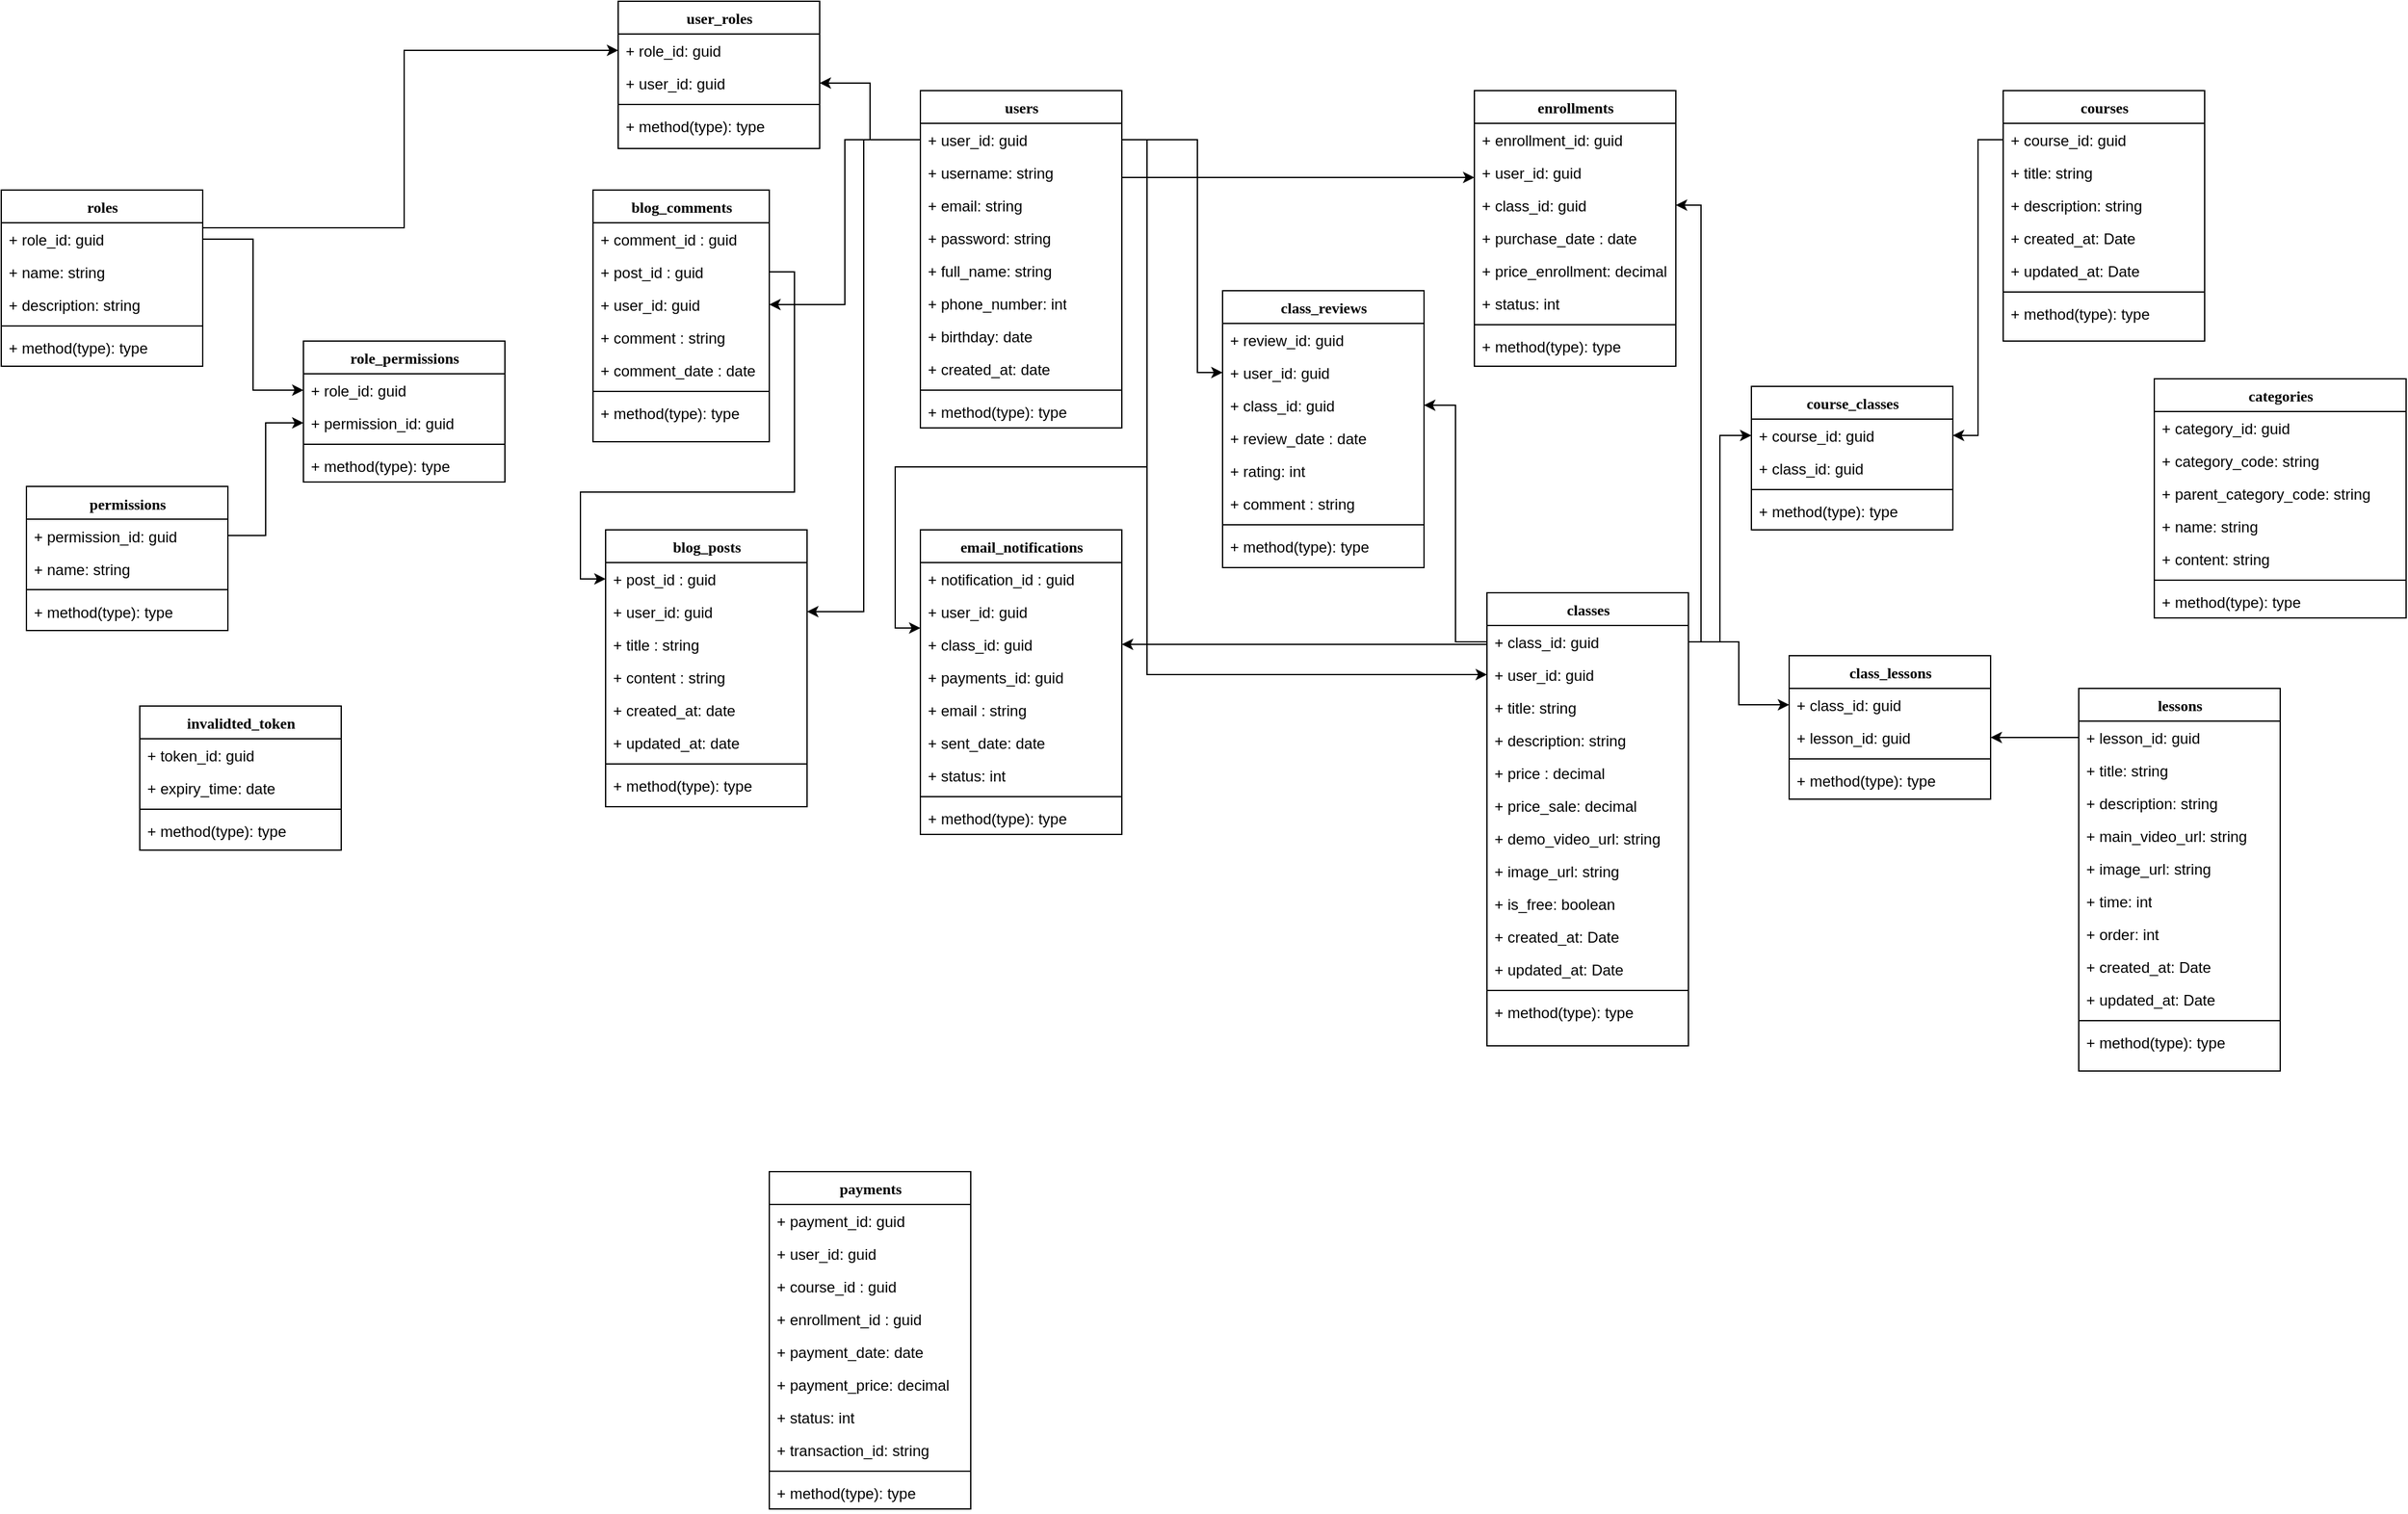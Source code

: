 <mxfile version="20.7.4" type="device"><diagram name="Page-1" id="9f46799a-70d6-7492-0946-bef42562c5a5"><mxGraphModel dx="2518" dy="820" grid="1" gridSize="10" guides="1" tooltips="1" connect="1" arrows="1" fold="1" page="1" pageScale="1" pageWidth="1100" pageHeight="850" background="none" math="0" shadow="0"><root><mxCell id="0"/><mxCell id="1" parent="0"/><mxCell id="78961159f06e98e8-17" value="users" style="swimlane;html=1;fontStyle=1;align=center;verticalAlign=top;childLayout=stackLayout;horizontal=1;startSize=26;horizontalStack=0;resizeParent=1;resizeLast=0;collapsible=1;marginBottom=0;swimlaneFillColor=#ffffff;rounded=0;shadow=0;comic=0;labelBackgroundColor=none;strokeWidth=1;fillColor=none;fontFamily=Verdana;fontSize=12" parent="1" vertex="1"><mxGeometry x="-100" y="91" width="160" height="268" as="geometry"/></mxCell><mxCell id="78961159f06e98e8-26" value="+ user_id: guid" style="text;html=1;strokeColor=none;fillColor=none;align=left;verticalAlign=top;spacingLeft=4;spacingRight=4;whiteSpace=wrap;overflow=hidden;rotatable=0;points=[[0,0.5],[1,0.5]];portConstraint=eastwest;" parent="78961159f06e98e8-17" vertex="1"><mxGeometry y="26" width="160" height="26" as="geometry"/></mxCell><mxCell id="GCt2HhYl4Q7BSLWJv3xK-5" value="+ username: string" style="text;html=1;strokeColor=none;fillColor=none;align=left;verticalAlign=top;spacingLeft=4;spacingRight=4;whiteSpace=wrap;overflow=hidden;rotatable=0;points=[[0,0.5],[1,0.5]];portConstraint=eastwest;" parent="78961159f06e98e8-17" vertex="1"><mxGeometry y="52" width="160" height="26" as="geometry"/></mxCell><mxCell id="GCt2HhYl4Q7BSLWJv3xK-6" value="+ email: string" style="text;html=1;strokeColor=none;fillColor=none;align=left;verticalAlign=top;spacingLeft=4;spacingRight=4;whiteSpace=wrap;overflow=hidden;rotatable=0;points=[[0,0.5],[1,0.5]];portConstraint=eastwest;" parent="78961159f06e98e8-17" vertex="1"><mxGeometry y="78" width="160" height="26" as="geometry"/></mxCell><mxCell id="GCt2HhYl4Q7BSLWJv3xK-7" value="+ password: string" style="text;html=1;strokeColor=none;fillColor=none;align=left;verticalAlign=top;spacingLeft=4;spacingRight=4;whiteSpace=wrap;overflow=hidden;rotatable=0;points=[[0,0.5],[1,0.5]];portConstraint=eastwest;" parent="78961159f06e98e8-17" vertex="1"><mxGeometry y="104" width="160" height="26" as="geometry"/></mxCell><mxCell id="GCt2HhYl4Q7BSLWJv3xK-10" value="+ full_name: string" style="text;html=1;strokeColor=none;fillColor=none;align=left;verticalAlign=top;spacingLeft=4;spacingRight=4;whiteSpace=wrap;overflow=hidden;rotatable=0;points=[[0,0.5],[1,0.5]];portConstraint=eastwest;" parent="78961159f06e98e8-17" vertex="1"><mxGeometry y="130" width="160" height="26" as="geometry"/></mxCell><mxCell id="IlHSSsOUZFfORsbz1F1s-43" value="+ phone_number: int" style="text;html=1;strokeColor=none;fillColor=none;align=left;verticalAlign=top;spacingLeft=4;spacingRight=4;whiteSpace=wrap;overflow=hidden;rotatable=0;points=[[0,0.5],[1,0.5]];portConstraint=eastwest;" parent="78961159f06e98e8-17" vertex="1"><mxGeometry y="156" width="160" height="26" as="geometry"/></mxCell><mxCell id="t-Jho8YFLgZ6Ll2z-DFr-1" value="+ birthday: date" style="text;html=1;strokeColor=none;fillColor=none;align=left;verticalAlign=top;spacingLeft=4;spacingRight=4;whiteSpace=wrap;overflow=hidden;rotatable=0;points=[[0,0.5],[1,0.5]];portConstraint=eastwest;" parent="78961159f06e98e8-17" vertex="1"><mxGeometry y="182" width="160" height="26" as="geometry"/></mxCell><mxCell id="GCt2HhYl4Q7BSLWJv3xK-9" value="+ created_at: date" style="text;html=1;strokeColor=none;fillColor=none;align=left;verticalAlign=top;spacingLeft=4;spacingRight=4;whiteSpace=wrap;overflow=hidden;rotatable=0;points=[[0,0.5],[1,0.5]];portConstraint=eastwest;" parent="78961159f06e98e8-17" vertex="1"><mxGeometry y="208" width="160" height="26" as="geometry"/></mxCell><mxCell id="78961159f06e98e8-19" value="" style="line;html=1;strokeWidth=1;fillColor=none;align=left;verticalAlign=middle;spacingTop=-1;spacingLeft=3;spacingRight=3;rotatable=0;labelPosition=right;points=[];portConstraint=eastwest;" parent="78961159f06e98e8-17" vertex="1"><mxGeometry y="234" width="160" height="8" as="geometry"/></mxCell><mxCell id="78961159f06e98e8-20" value="+ method(type): type" style="text;html=1;strokeColor=none;fillColor=none;align=left;verticalAlign=top;spacingLeft=4;spacingRight=4;whiteSpace=wrap;overflow=hidden;rotatable=0;points=[[0,0.5],[1,0.5]];portConstraint=eastwest;" parent="78961159f06e98e8-17" vertex="1"><mxGeometry y="242" width="160" height="26" as="geometry"/></mxCell><mxCell id="78961159f06e98e8-30" value="courses " style="swimlane;html=1;fontStyle=1;align=center;verticalAlign=top;childLayout=stackLayout;horizontal=1;startSize=26;horizontalStack=0;resizeParent=1;resizeLast=0;collapsible=1;marginBottom=0;swimlaneFillColor=#ffffff;rounded=0;shadow=0;comic=0;labelBackgroundColor=none;strokeWidth=1;fillColor=none;fontFamily=Verdana;fontSize=12" parent="1" vertex="1"><mxGeometry x="760" y="91" width="160" height="199" as="geometry"/></mxCell><mxCell id="GCt2HhYl4Q7BSLWJv3xK-11" value="+ course_id: guid" style="text;html=1;strokeColor=none;fillColor=none;align=left;verticalAlign=top;spacingLeft=4;spacingRight=4;whiteSpace=wrap;overflow=hidden;rotatable=0;points=[[0,0.5],[1,0.5]];portConstraint=eastwest;" parent="78961159f06e98e8-30" vertex="1"><mxGeometry y="26" width="160" height="26" as="geometry"/></mxCell><mxCell id="78961159f06e98e8-31" value="+ title: string" style="text;html=1;strokeColor=none;fillColor=none;align=left;verticalAlign=top;spacingLeft=4;spacingRight=4;whiteSpace=wrap;overflow=hidden;rotatable=0;points=[[0,0.5],[1,0.5]];portConstraint=eastwest;" parent="78961159f06e98e8-30" vertex="1"><mxGeometry y="52" width="160" height="26" as="geometry"/></mxCell><mxCell id="78961159f06e98e8-32" value="+ description: string" style="text;html=1;strokeColor=none;fillColor=none;align=left;verticalAlign=top;spacingLeft=4;spacingRight=4;whiteSpace=wrap;overflow=hidden;rotatable=0;points=[[0,0.5],[1,0.5]];portConstraint=eastwest;" parent="78961159f06e98e8-30" vertex="1"><mxGeometry y="78" width="160" height="26" as="geometry"/></mxCell><mxCell id="GCt2HhYl4Q7BSLWJv3xK-17" value="+ created_at: Date" style="text;html=1;strokeColor=none;fillColor=none;align=left;verticalAlign=top;spacingLeft=4;spacingRight=4;whiteSpace=wrap;overflow=hidden;rotatable=0;points=[[0,0.5],[1,0.5]];portConstraint=eastwest;" parent="78961159f06e98e8-30" vertex="1"><mxGeometry y="104" width="160" height="26" as="geometry"/></mxCell><mxCell id="GCt2HhYl4Q7BSLWJv3xK-18" value="+ updated_at: Date" style="text;html=1;strokeColor=none;fillColor=none;align=left;verticalAlign=top;spacingLeft=4;spacingRight=4;whiteSpace=wrap;overflow=hidden;rotatable=0;points=[[0,0.5],[1,0.5]];portConstraint=eastwest;" parent="78961159f06e98e8-30" vertex="1"><mxGeometry y="130" width="160" height="26" as="geometry"/></mxCell><mxCell id="78961159f06e98e8-38" value="" style="line;html=1;strokeWidth=1;fillColor=none;align=left;verticalAlign=middle;spacingTop=-1;spacingLeft=3;spacingRight=3;rotatable=0;labelPosition=right;points=[];portConstraint=eastwest;" parent="78961159f06e98e8-30" vertex="1"><mxGeometry y="156" width="160" height="8" as="geometry"/></mxCell><mxCell id="78961159f06e98e8-39" value="+ method(type): type" style="text;html=1;strokeColor=none;fillColor=none;align=left;verticalAlign=top;spacingLeft=4;spacingRight=4;whiteSpace=wrap;overflow=hidden;rotatable=0;points=[[0,0.5],[1,0.5]];portConstraint=eastwest;" parent="78961159f06e98e8-30" vertex="1"><mxGeometry y="164" width="160" height="26" as="geometry"/></mxCell><mxCell id="78961159f06e98e8-43" value="enrollments " style="swimlane;html=1;fontStyle=1;align=center;verticalAlign=top;childLayout=stackLayout;horizontal=1;startSize=26;horizontalStack=0;resizeParent=1;resizeLast=0;collapsible=1;marginBottom=0;swimlaneFillColor=#ffffff;rounded=0;shadow=0;comic=0;labelBackgroundColor=none;strokeWidth=1;fillColor=none;fontFamily=Verdana;fontSize=12" parent="1" vertex="1"><mxGeometry x="340" y="91" width="160" height="219" as="geometry"/></mxCell><mxCell id="78961159f06e98e8-44" value="+ enrollment_id: guid" style="text;html=1;strokeColor=none;fillColor=none;align=left;verticalAlign=top;spacingLeft=4;spacingRight=4;whiteSpace=wrap;overflow=hidden;rotatable=0;points=[[0,0.5],[1,0.5]];portConstraint=eastwest;" parent="78961159f06e98e8-43" vertex="1"><mxGeometry y="26" width="160" height="26" as="geometry"/></mxCell><mxCell id="78961159f06e98e8-45" value="+ user_id: guid" style="text;html=1;strokeColor=none;fillColor=none;align=left;verticalAlign=top;spacingLeft=4;spacingRight=4;whiteSpace=wrap;overflow=hidden;rotatable=0;points=[[0,0.5],[1,0.5]];portConstraint=eastwest;" parent="78961159f06e98e8-43" vertex="1"><mxGeometry y="52" width="160" height="26" as="geometry"/></mxCell><mxCell id="GCt2HhYl4Q7BSLWJv3xK-13" value="+ class_id: guid" style="text;html=1;strokeColor=none;fillColor=none;align=left;verticalAlign=top;spacingLeft=4;spacingRight=4;whiteSpace=wrap;overflow=hidden;rotatable=0;points=[[0,0.5],[1,0.5]];portConstraint=eastwest;" parent="78961159f06e98e8-43" vertex="1"><mxGeometry y="78" width="160" height="26" as="geometry"/></mxCell><mxCell id="78961159f06e98e8-49" value="+ purchase_date : date" style="text;html=1;strokeColor=none;fillColor=none;align=left;verticalAlign=top;spacingLeft=4;spacingRight=4;whiteSpace=wrap;overflow=hidden;rotatable=0;points=[[0,0.5],[1,0.5]];portConstraint=eastwest;" parent="78961159f06e98e8-43" vertex="1"><mxGeometry y="104" width="160" height="26" as="geometry"/></mxCell><mxCell id="78961159f06e98e8-50" value="+ price_enrollment: decimal" style="text;html=1;strokeColor=none;fillColor=none;align=left;verticalAlign=top;spacingLeft=4;spacingRight=4;whiteSpace=wrap;overflow=hidden;rotatable=0;points=[[0,0.5],[1,0.5]];portConstraint=eastwest;" parent="78961159f06e98e8-43" vertex="1"><mxGeometry y="130" width="160" height="26" as="geometry"/></mxCell><mxCell id="GCt2HhYl4Q7BSLWJv3xK-43" value="+ status: int" style="text;html=1;strokeColor=none;fillColor=none;align=left;verticalAlign=top;spacingLeft=4;spacingRight=4;whiteSpace=wrap;overflow=hidden;rotatable=0;points=[[0,0.5],[1,0.5]];portConstraint=eastwest;" parent="78961159f06e98e8-43" vertex="1"><mxGeometry y="156" width="160" height="26" as="geometry"/></mxCell><mxCell id="78961159f06e98e8-51" value="" style="line;html=1;strokeWidth=1;fillColor=none;align=left;verticalAlign=middle;spacingTop=-1;spacingLeft=3;spacingRight=3;rotatable=0;labelPosition=right;points=[];portConstraint=eastwest;" parent="78961159f06e98e8-43" vertex="1"><mxGeometry y="182" width="160" height="8" as="geometry"/></mxCell><mxCell id="78961159f06e98e8-52" value="+ method(type): type" style="text;html=1;strokeColor=none;fillColor=none;align=left;verticalAlign=top;spacingLeft=4;spacingRight=4;whiteSpace=wrap;overflow=hidden;rotatable=0;points=[[0,0.5],[1,0.5]];portConstraint=eastwest;" parent="78961159f06e98e8-43" vertex="1"><mxGeometry y="190" width="160" height="26" as="geometry"/></mxCell><mxCell id="78961159f06e98e8-56" value="roles" style="swimlane;html=1;fontStyle=1;align=center;verticalAlign=top;childLayout=stackLayout;horizontal=1;startSize=26;horizontalStack=0;resizeParent=1;resizeLast=0;collapsible=1;marginBottom=0;swimlaneFillColor=#ffffff;rounded=0;shadow=0;comic=0;labelBackgroundColor=none;strokeWidth=1;fillColor=none;fontFamily=Verdana;fontSize=12" parent="1" vertex="1"><mxGeometry x="-830" y="170" width="160" height="140" as="geometry"/></mxCell><mxCell id="78961159f06e98e8-57" value="+ role_id: guid" style="text;html=1;strokeColor=none;fillColor=none;align=left;verticalAlign=top;spacingLeft=4;spacingRight=4;whiteSpace=wrap;overflow=hidden;rotatable=0;points=[[0,0.5],[1,0.5]];portConstraint=eastwest;" parent="78961159f06e98e8-56" vertex="1"><mxGeometry y="26" width="160" height="26" as="geometry"/></mxCell><mxCell id="78961159f06e98e8-58" value="+ name: string" style="text;html=1;strokeColor=none;fillColor=none;align=left;verticalAlign=top;spacingLeft=4;spacingRight=4;whiteSpace=wrap;overflow=hidden;rotatable=0;points=[[0,0.5],[1,0.5]];portConstraint=eastwest;" parent="78961159f06e98e8-56" vertex="1"><mxGeometry y="52" width="160" height="26" as="geometry"/></mxCell><mxCell id="78961159f06e98e8-59" value="+ description: string" style="text;html=1;strokeColor=none;fillColor=none;align=left;verticalAlign=top;spacingLeft=4;spacingRight=4;whiteSpace=wrap;overflow=hidden;rotatable=0;points=[[0,0.5],[1,0.5]];portConstraint=eastwest;" parent="78961159f06e98e8-56" vertex="1"><mxGeometry y="78" width="160" height="26" as="geometry"/></mxCell><mxCell id="78961159f06e98e8-64" value="" style="line;html=1;strokeWidth=1;fillColor=none;align=left;verticalAlign=middle;spacingTop=-1;spacingLeft=3;spacingRight=3;rotatable=0;labelPosition=right;points=[];portConstraint=eastwest;" parent="78961159f06e98e8-56" vertex="1"><mxGeometry y="104" width="160" height="8" as="geometry"/></mxCell><mxCell id="78961159f06e98e8-27" value="+ method(type): type" style="text;html=1;strokeColor=none;fillColor=none;align=left;verticalAlign=top;spacingLeft=4;spacingRight=4;whiteSpace=wrap;overflow=hidden;rotatable=0;points=[[0,0.5],[1,0.5]];portConstraint=eastwest;" parent="78961159f06e98e8-56" vertex="1"><mxGeometry y="112" width="160" height="26" as="geometry"/></mxCell><mxCell id="78961159f06e98e8-69" value="categories" style="swimlane;html=1;fontStyle=1;align=center;verticalAlign=top;childLayout=stackLayout;horizontal=1;startSize=26;horizontalStack=0;resizeParent=1;resizeLast=0;collapsible=1;marginBottom=0;swimlaneFillColor=#ffffff;rounded=0;shadow=0;comic=0;labelBackgroundColor=none;strokeWidth=1;fillColor=none;fontFamily=Verdana;fontSize=12" parent="1" vertex="1"><mxGeometry x="880" y="320" width="200" height="190" as="geometry"/></mxCell><mxCell id="78961159f06e98e8-70" value="+ category_id: guid" style="text;html=1;strokeColor=none;fillColor=none;align=left;verticalAlign=top;spacingLeft=4;spacingRight=4;whiteSpace=wrap;overflow=hidden;rotatable=0;points=[[0,0.5],[1,0.5]];portConstraint=eastwest;" parent="78961159f06e98e8-69" vertex="1"><mxGeometry y="26" width="200" height="26" as="geometry"/></mxCell><mxCell id="2XqgVcNrc-FfZjcAuwYZ-34" value="+ category_code: string" style="text;html=1;strokeColor=none;fillColor=none;align=left;verticalAlign=top;spacingLeft=4;spacingRight=4;whiteSpace=wrap;overflow=hidden;rotatable=0;points=[[0,0.5],[1,0.5]];portConstraint=eastwest;" parent="78961159f06e98e8-69" vertex="1"><mxGeometry y="52" width="200" height="26" as="geometry"/></mxCell><mxCell id="2XqgVcNrc-FfZjcAuwYZ-35" value="+ parent_category_code: string" style="text;html=1;strokeColor=none;fillColor=none;align=left;verticalAlign=top;spacingLeft=4;spacingRight=4;whiteSpace=wrap;overflow=hidden;rotatable=0;points=[[0,0.5],[1,0.5]];portConstraint=eastwest;" parent="78961159f06e98e8-69" vertex="1"><mxGeometry y="78" width="200" height="26" as="geometry"/></mxCell><mxCell id="GCt2HhYl4Q7BSLWJv3xK-44" value="+ name: string" style="text;html=1;strokeColor=none;fillColor=none;align=left;verticalAlign=top;spacingLeft=4;spacingRight=4;whiteSpace=wrap;overflow=hidden;rotatable=0;points=[[0,0.5],[1,0.5]];portConstraint=eastwest;" parent="78961159f06e98e8-69" vertex="1"><mxGeometry y="104" width="200" height="26" as="geometry"/></mxCell><mxCell id="GCt2HhYl4Q7BSLWJv3xK-46" value="+ content: string" style="text;html=1;strokeColor=none;fillColor=none;align=left;verticalAlign=top;spacingLeft=4;spacingRight=4;whiteSpace=wrap;overflow=hidden;rotatable=0;points=[[0,0.5],[1,0.5]];portConstraint=eastwest;" parent="78961159f06e98e8-69" vertex="1"><mxGeometry y="130" width="200" height="26" as="geometry"/></mxCell><mxCell id="78961159f06e98e8-77" value="" style="line;html=1;strokeWidth=1;fillColor=none;align=left;verticalAlign=middle;spacingTop=-1;spacingLeft=3;spacingRight=3;rotatable=0;labelPosition=right;points=[];portConstraint=eastwest;" parent="78961159f06e98e8-69" vertex="1"><mxGeometry y="156" width="200" height="8" as="geometry"/></mxCell><mxCell id="78961159f06e98e8-81" value="+ method(type): type" style="text;html=1;strokeColor=none;fillColor=none;align=left;verticalAlign=top;spacingLeft=4;spacingRight=4;whiteSpace=wrap;overflow=hidden;rotatable=0;points=[[0,0.5],[1,0.5]];portConstraint=eastwest;" parent="78961159f06e98e8-69" vertex="1"><mxGeometry y="164" width="200" height="26" as="geometry"/></mxCell><mxCell id="78961159f06e98e8-82" value="course_classes" style="swimlane;html=1;fontStyle=1;align=center;verticalAlign=top;childLayout=stackLayout;horizontal=1;startSize=26;horizontalStack=0;resizeParent=1;resizeLast=0;collapsible=1;marginBottom=0;swimlaneFillColor=#ffffff;rounded=0;shadow=0;comic=0;labelBackgroundColor=none;strokeWidth=1;fillColor=none;fontFamily=Verdana;fontSize=12" parent="1" vertex="1"><mxGeometry x="560" y="326" width="160" height="114" as="geometry"/></mxCell><mxCell id="GCt2HhYl4Q7BSLWJv3xK-51" value="+ course_id: guid" style="text;html=1;strokeColor=none;fillColor=none;align=left;verticalAlign=top;spacingLeft=4;spacingRight=4;whiteSpace=wrap;overflow=hidden;rotatable=0;points=[[0,0.5],[1,0.5]];portConstraint=eastwest;" parent="78961159f06e98e8-82" vertex="1"><mxGeometry y="26" width="160" height="26" as="geometry"/></mxCell><mxCell id="GCt2HhYl4Q7BSLWJv3xK-52" value="+ class_id: guid" style="text;html=1;strokeColor=none;fillColor=none;align=left;verticalAlign=top;spacingLeft=4;spacingRight=4;whiteSpace=wrap;overflow=hidden;rotatable=0;points=[[0,0.5],[1,0.5]];portConstraint=eastwest;" parent="78961159f06e98e8-82" vertex="1"><mxGeometry y="52" width="160" height="26" as="geometry"/></mxCell><mxCell id="78961159f06e98e8-90" value="" style="line;html=1;strokeWidth=1;fillColor=none;align=left;verticalAlign=middle;spacingTop=-1;spacingLeft=3;spacingRight=3;rotatable=0;labelPosition=right;points=[];portConstraint=eastwest;" parent="78961159f06e98e8-82" vertex="1"><mxGeometry y="78" width="160" height="8" as="geometry"/></mxCell><mxCell id="78961159f06e98e8-91" value="+ method(type): type" style="text;html=1;strokeColor=none;fillColor=none;align=left;verticalAlign=top;spacingLeft=4;spacingRight=4;whiteSpace=wrap;overflow=hidden;rotatable=0;points=[[0,0.5],[1,0.5]];portConstraint=eastwest;" parent="78961159f06e98e8-82" vertex="1"><mxGeometry y="86" width="160" height="26" as="geometry"/></mxCell><mxCell id="GCt2HhYl4Q7BSLWJv3xK-19" value="permissions" style="swimlane;html=1;fontStyle=1;align=center;verticalAlign=top;childLayout=stackLayout;horizontal=1;startSize=26;horizontalStack=0;resizeParent=1;resizeLast=0;collapsible=1;marginBottom=0;swimlaneFillColor=#ffffff;rounded=0;shadow=0;comic=0;labelBackgroundColor=none;strokeWidth=1;fillColor=none;fontFamily=Verdana;fontSize=12" parent="1" vertex="1"><mxGeometry x="-810" y="405.5" width="160" height="114.5" as="geometry"/></mxCell><mxCell id="GCt2HhYl4Q7BSLWJv3xK-20" value="+ permission_id: guid" style="text;html=1;strokeColor=none;fillColor=none;align=left;verticalAlign=top;spacingLeft=4;spacingRight=4;whiteSpace=wrap;overflow=hidden;rotatable=0;points=[[0,0.5],[1,0.5]];portConstraint=eastwest;" parent="GCt2HhYl4Q7BSLWJv3xK-19" vertex="1"><mxGeometry y="26" width="160" height="26" as="geometry"/></mxCell><mxCell id="GCt2HhYl4Q7BSLWJv3xK-21" value="+ name: string" style="text;html=1;strokeColor=none;fillColor=none;align=left;verticalAlign=top;spacingLeft=4;spacingRight=4;whiteSpace=wrap;overflow=hidden;rotatable=0;points=[[0,0.5],[1,0.5]];portConstraint=eastwest;" parent="GCt2HhYl4Q7BSLWJv3xK-19" vertex="1"><mxGeometry y="52" width="160" height="26" as="geometry"/></mxCell><mxCell id="GCt2HhYl4Q7BSLWJv3xK-23" value="" style="line;html=1;strokeWidth=1;fillColor=none;align=left;verticalAlign=middle;spacingTop=-1;spacingLeft=3;spacingRight=3;rotatable=0;labelPosition=right;points=[];portConstraint=eastwest;" parent="GCt2HhYl4Q7BSLWJv3xK-19" vertex="1"><mxGeometry y="78" width="160" height="8" as="geometry"/></mxCell><mxCell id="GCt2HhYl4Q7BSLWJv3xK-24" value="+ method(type): type" style="text;html=1;strokeColor=none;fillColor=none;align=left;verticalAlign=top;spacingLeft=4;spacingRight=4;whiteSpace=wrap;overflow=hidden;rotatable=0;points=[[0,0.5],[1,0.5]];portConstraint=eastwest;" parent="GCt2HhYl4Q7BSLWJv3xK-19" vertex="1"><mxGeometry y="86" width="160" height="26" as="geometry"/></mxCell><mxCell id="GCt2HhYl4Q7BSLWJv3xK-25" value="role_permissions" style="swimlane;html=1;fontStyle=1;align=center;verticalAlign=top;childLayout=stackLayout;horizontal=1;startSize=26;horizontalStack=0;resizeParent=1;resizeLast=0;collapsible=1;marginBottom=0;swimlaneFillColor=#ffffff;rounded=0;shadow=0;comic=0;labelBackgroundColor=none;strokeWidth=1;fillColor=none;fontFamily=Verdana;fontSize=12" parent="1" vertex="1"><mxGeometry x="-590" y="290" width="160" height="112" as="geometry"/></mxCell><mxCell id="GCt2HhYl4Q7BSLWJv3xK-30" value="+ role_id: guid" style="text;html=1;strokeColor=none;fillColor=none;align=left;verticalAlign=top;spacingLeft=4;spacingRight=4;whiteSpace=wrap;overflow=hidden;rotatable=0;points=[[0,0.5],[1,0.5]];portConstraint=eastwest;" parent="GCt2HhYl4Q7BSLWJv3xK-25" vertex="1"><mxGeometry y="26" width="160" height="26" as="geometry"/></mxCell><mxCell id="GCt2HhYl4Q7BSLWJv3xK-26" value="+ permission_id: guid" style="text;html=1;strokeColor=none;fillColor=none;align=left;verticalAlign=top;spacingLeft=4;spacingRight=4;whiteSpace=wrap;overflow=hidden;rotatable=0;points=[[0,0.5],[1,0.5]];portConstraint=eastwest;" parent="GCt2HhYl4Q7BSLWJv3xK-25" vertex="1"><mxGeometry y="52" width="160" height="26" as="geometry"/></mxCell><mxCell id="GCt2HhYl4Q7BSLWJv3xK-28" value="" style="line;html=1;strokeWidth=1;fillColor=none;align=left;verticalAlign=middle;spacingTop=-1;spacingLeft=3;spacingRight=3;rotatable=0;labelPosition=right;points=[];portConstraint=eastwest;" parent="GCt2HhYl4Q7BSLWJv3xK-25" vertex="1"><mxGeometry y="78" width="160" height="8" as="geometry"/></mxCell><mxCell id="GCt2HhYl4Q7BSLWJv3xK-29" value="+ method(type): type" style="text;html=1;strokeColor=none;fillColor=none;align=left;verticalAlign=top;spacingLeft=4;spacingRight=4;whiteSpace=wrap;overflow=hidden;rotatable=0;points=[[0,0.5],[1,0.5]];portConstraint=eastwest;" parent="GCt2HhYl4Q7BSLWJv3xK-25" vertex="1"><mxGeometry y="86" width="160" height="26" as="geometry"/></mxCell><mxCell id="GCt2HhYl4Q7BSLWJv3xK-31" value="user_roles" style="swimlane;html=1;fontStyle=1;align=center;verticalAlign=top;childLayout=stackLayout;horizontal=1;startSize=26;horizontalStack=0;resizeParent=1;resizeLast=0;collapsible=1;marginBottom=0;swimlaneFillColor=#ffffff;rounded=0;shadow=0;comic=0;labelBackgroundColor=none;strokeWidth=1;fillColor=none;fontFamily=Verdana;fontSize=12" parent="1" vertex="1"><mxGeometry x="-340" y="20" width="160" height="117" as="geometry"/></mxCell><mxCell id="GCt2HhYl4Q7BSLWJv3xK-32" value="+ role_id: guid" style="text;html=1;strokeColor=none;fillColor=none;align=left;verticalAlign=top;spacingLeft=4;spacingRight=4;whiteSpace=wrap;overflow=hidden;rotatable=0;points=[[0,0.5],[1,0.5]];portConstraint=eastwest;" parent="GCt2HhYl4Q7BSLWJv3xK-31" vertex="1"><mxGeometry y="26" width="160" height="26" as="geometry"/></mxCell><mxCell id="GCt2HhYl4Q7BSLWJv3xK-33" value="+ user_id: guid" style="text;html=1;strokeColor=none;fillColor=none;align=left;verticalAlign=top;spacingLeft=4;spacingRight=4;whiteSpace=wrap;overflow=hidden;rotatable=0;points=[[0,0.5],[1,0.5]];portConstraint=eastwest;" parent="GCt2HhYl4Q7BSLWJv3xK-31" vertex="1"><mxGeometry y="52" width="160" height="26" as="geometry"/></mxCell><mxCell id="GCt2HhYl4Q7BSLWJv3xK-34" value="" style="line;html=1;strokeWidth=1;fillColor=none;align=left;verticalAlign=middle;spacingTop=-1;spacingLeft=3;spacingRight=3;rotatable=0;labelPosition=right;points=[];portConstraint=eastwest;" parent="GCt2HhYl4Q7BSLWJv3xK-31" vertex="1"><mxGeometry y="78" width="160" height="8" as="geometry"/></mxCell><mxCell id="GCt2HhYl4Q7BSLWJv3xK-35" value="+ method(type): type" style="text;html=1;strokeColor=none;fillColor=none;align=left;verticalAlign=top;spacingLeft=4;spacingRight=4;whiteSpace=wrap;overflow=hidden;rotatable=0;points=[[0,0.5],[1,0.5]];portConstraint=eastwest;" parent="GCt2HhYl4Q7BSLWJv3xK-31" vertex="1"><mxGeometry y="86" width="160" height="26" as="geometry"/></mxCell><mxCell id="GCt2HhYl4Q7BSLWJv3xK-37" style="edgeStyle=orthogonalEdgeStyle;rounded=0;orthogonalLoop=1;jettySize=auto;html=1;" parent="1" source="GCt2HhYl4Q7BSLWJv3xK-5" target="78961159f06e98e8-45" edge="1"><mxGeometry relative="1" as="geometry"><Array as="points"><mxPoint x="310" y="160"/><mxPoint x="310" y="160"/></Array></mxGeometry></mxCell><mxCell id="GCt2HhYl4Q7BSLWJv3xK-55" style="edgeStyle=orthogonalEdgeStyle;rounded=0;orthogonalLoop=1;jettySize=auto;html=1;" parent="1" source="GCt2HhYl4Q7BSLWJv3xK-20" target="GCt2HhYl4Q7BSLWJv3xK-26" edge="1"><mxGeometry relative="1" as="geometry"/></mxCell><mxCell id="GCt2HhYl4Q7BSLWJv3xK-56" style="edgeStyle=orthogonalEdgeStyle;rounded=0;orthogonalLoop=1;jettySize=auto;html=1;" parent="1" source="78961159f06e98e8-57" target="GCt2HhYl4Q7BSLWJv3xK-30" edge="1"><mxGeometry relative="1" as="geometry"/></mxCell><mxCell id="GCt2HhYl4Q7BSLWJv3xK-57" style="edgeStyle=orthogonalEdgeStyle;rounded=0;orthogonalLoop=1;jettySize=auto;html=1;" parent="1" source="78961159f06e98e8-57" target="GCt2HhYl4Q7BSLWJv3xK-32" edge="1"><mxGeometry relative="1" as="geometry"><mxPoint x="-290" y="80" as="targetPoint"/><Array as="points"><mxPoint x="-510" y="200"/><mxPoint x="-510" y="59"/></Array></mxGeometry></mxCell><mxCell id="GCt2HhYl4Q7BSLWJv3xK-58" style="edgeStyle=orthogonalEdgeStyle;rounded=0;orthogonalLoop=1;jettySize=auto;html=1;" parent="1" source="78961159f06e98e8-26" target="GCt2HhYl4Q7BSLWJv3xK-33" edge="1"><mxGeometry relative="1" as="geometry"/></mxCell><mxCell id="GCt2HhYl4Q7BSLWJv3xK-61" value="payments  " style="swimlane;html=1;fontStyle=1;align=center;verticalAlign=top;childLayout=stackLayout;horizontal=1;startSize=26;horizontalStack=0;resizeParent=1;resizeLast=0;collapsible=1;marginBottom=0;swimlaneFillColor=#ffffff;rounded=0;shadow=0;comic=0;labelBackgroundColor=none;strokeWidth=1;fillColor=none;fontFamily=Verdana;fontSize=12" parent="1" vertex="1"><mxGeometry x="-220" y="950" width="160" height="268" as="geometry"/></mxCell><mxCell id="GCt2HhYl4Q7BSLWJv3xK-62" value="+ payment_id: guid" style="text;html=1;strokeColor=none;fillColor=none;align=left;verticalAlign=top;spacingLeft=4;spacingRight=4;whiteSpace=wrap;overflow=hidden;rotatable=0;points=[[0,0.5],[1,0.5]];portConstraint=eastwest;" parent="GCt2HhYl4Q7BSLWJv3xK-61" vertex="1"><mxGeometry y="26" width="160" height="26" as="geometry"/></mxCell><mxCell id="GCt2HhYl4Q7BSLWJv3xK-63" value="+ user_id: guid" style="text;html=1;strokeColor=none;fillColor=none;align=left;verticalAlign=top;spacingLeft=4;spacingRight=4;whiteSpace=wrap;overflow=hidden;rotatable=0;points=[[0,0.5],[1,0.5]];portConstraint=eastwest;" parent="GCt2HhYl4Q7BSLWJv3xK-61" vertex="1"><mxGeometry y="52" width="160" height="26" as="geometry"/></mxCell><mxCell id="GCt2HhYl4Q7BSLWJv3xK-64" value="+ course_id : guid" style="text;html=1;strokeColor=none;fillColor=none;align=left;verticalAlign=top;spacingLeft=4;spacingRight=4;whiteSpace=wrap;overflow=hidden;rotatable=0;points=[[0,0.5],[1,0.5]];portConstraint=eastwest;" parent="GCt2HhYl4Q7BSLWJv3xK-61" vertex="1"><mxGeometry y="78" width="160" height="26" as="geometry"/></mxCell><mxCell id="t-Jho8YFLgZ6Ll2z-DFr-8" value="+ enrollment_id&amp;nbsp;: guid" style="text;html=1;strokeColor=none;fillColor=none;align=left;verticalAlign=top;spacingLeft=4;spacingRight=4;whiteSpace=wrap;overflow=hidden;rotatable=0;points=[[0,0.5],[1,0.5]];portConstraint=eastwest;" parent="GCt2HhYl4Q7BSLWJv3xK-61" vertex="1"><mxGeometry y="104" width="160" height="26" as="geometry"/></mxCell><mxCell id="GCt2HhYl4Q7BSLWJv3xK-65" value="+ payment_date: date" style="text;html=1;strokeColor=none;fillColor=none;align=left;verticalAlign=top;spacingLeft=4;spacingRight=4;whiteSpace=wrap;overflow=hidden;rotatable=0;points=[[0,0.5],[1,0.5]];portConstraint=eastwest;" parent="GCt2HhYl4Q7BSLWJv3xK-61" vertex="1"><mxGeometry y="130" width="160" height="26" as="geometry"/></mxCell><mxCell id="GCt2HhYl4Q7BSLWJv3xK-66" value="+ payment_price: decimal" style="text;html=1;strokeColor=none;fillColor=none;align=left;verticalAlign=top;spacingLeft=4;spacingRight=4;whiteSpace=wrap;overflow=hidden;rotatable=0;points=[[0,0.5],[1,0.5]];portConstraint=eastwest;" parent="GCt2HhYl4Q7BSLWJv3xK-61" vertex="1"><mxGeometry y="156" width="160" height="26" as="geometry"/></mxCell><mxCell id="GCt2HhYl4Q7BSLWJv3xK-67" value="+ status: int" style="text;html=1;strokeColor=none;fillColor=none;align=left;verticalAlign=top;spacingLeft=4;spacingRight=4;whiteSpace=wrap;overflow=hidden;rotatable=0;points=[[0,0.5],[1,0.5]];portConstraint=eastwest;" parent="GCt2HhYl4Q7BSLWJv3xK-61" vertex="1"><mxGeometry y="182" width="160" height="26" as="geometry"/></mxCell><mxCell id="GCt2HhYl4Q7BSLWJv3xK-71" value="+ transaction_id: string" style="text;html=1;strokeColor=none;fillColor=none;align=left;verticalAlign=top;spacingLeft=4;spacingRight=4;whiteSpace=wrap;overflow=hidden;rotatable=0;points=[[0,0.5],[1,0.5]];portConstraint=eastwest;" parent="GCt2HhYl4Q7BSLWJv3xK-61" vertex="1"><mxGeometry y="208" width="160" height="26" as="geometry"/></mxCell><mxCell id="GCt2HhYl4Q7BSLWJv3xK-68" value="" style="line;html=1;strokeWidth=1;fillColor=none;align=left;verticalAlign=middle;spacingTop=-1;spacingLeft=3;spacingRight=3;rotatable=0;labelPosition=right;points=[];portConstraint=eastwest;" parent="GCt2HhYl4Q7BSLWJv3xK-61" vertex="1"><mxGeometry y="234" width="160" height="8" as="geometry"/></mxCell><mxCell id="GCt2HhYl4Q7BSLWJv3xK-69" value="+ method(type): type" style="text;html=1;strokeColor=none;fillColor=none;align=left;verticalAlign=top;spacingLeft=4;spacingRight=4;whiteSpace=wrap;overflow=hidden;rotatable=0;points=[[0,0.5],[1,0.5]];portConstraint=eastwest;" parent="GCt2HhYl4Q7BSLWJv3xK-61" vertex="1"><mxGeometry y="242" width="160" height="26" as="geometry"/></mxCell><mxCell id="GCt2HhYl4Q7BSLWJv3xK-74" value="class_reviews  " style="swimlane;html=1;fontStyle=1;align=center;verticalAlign=top;childLayout=stackLayout;horizontal=1;startSize=26;horizontalStack=0;resizeParent=1;resizeLast=0;collapsible=1;marginBottom=0;swimlaneFillColor=#ffffff;rounded=0;shadow=0;comic=0;labelBackgroundColor=none;strokeWidth=1;fillColor=none;fontFamily=Verdana;fontSize=12" parent="1" vertex="1"><mxGeometry x="140" y="250" width="160" height="220" as="geometry"/></mxCell><mxCell id="GCt2HhYl4Q7BSLWJv3xK-75" value="+ review_id: guid" style="text;html=1;strokeColor=none;fillColor=none;align=left;verticalAlign=top;spacingLeft=4;spacingRight=4;whiteSpace=wrap;overflow=hidden;rotatable=0;points=[[0,0.5],[1,0.5]];portConstraint=eastwest;" parent="GCt2HhYl4Q7BSLWJv3xK-74" vertex="1"><mxGeometry y="26" width="160" height="26" as="geometry"/></mxCell><mxCell id="GCt2HhYl4Q7BSLWJv3xK-76" value="+ user_id: guid" style="text;html=1;strokeColor=none;fillColor=none;align=left;verticalAlign=top;spacingLeft=4;spacingRight=4;whiteSpace=wrap;overflow=hidden;rotatable=0;points=[[0,0.5],[1,0.5]];portConstraint=eastwest;" parent="GCt2HhYl4Q7BSLWJv3xK-74" vertex="1"><mxGeometry y="52" width="160" height="26" as="geometry"/></mxCell><mxCell id="GCt2HhYl4Q7BSLWJv3xK-77" value="+ class_id: guid" style="text;html=1;strokeColor=none;fillColor=none;align=left;verticalAlign=top;spacingLeft=4;spacingRight=4;whiteSpace=wrap;overflow=hidden;rotatable=0;points=[[0,0.5],[1,0.5]];portConstraint=eastwest;" parent="GCt2HhYl4Q7BSLWJv3xK-74" vertex="1"><mxGeometry y="78" width="160" height="26" as="geometry"/></mxCell><mxCell id="GCt2HhYl4Q7BSLWJv3xK-78" value="+ review_date : date" style="text;html=1;strokeColor=none;fillColor=none;align=left;verticalAlign=top;spacingLeft=4;spacingRight=4;whiteSpace=wrap;overflow=hidden;rotatable=0;points=[[0,0.5],[1,0.5]];portConstraint=eastwest;" parent="GCt2HhYl4Q7BSLWJv3xK-74" vertex="1"><mxGeometry y="104" width="160" height="26" as="geometry"/></mxCell><mxCell id="GCt2HhYl4Q7BSLWJv3xK-79" value="+ rating: int" style="text;html=1;strokeColor=none;fillColor=none;align=left;verticalAlign=top;spacingLeft=4;spacingRight=4;whiteSpace=wrap;overflow=hidden;rotatable=0;points=[[0,0.5],[1,0.5]];portConstraint=eastwest;" parent="GCt2HhYl4Q7BSLWJv3xK-74" vertex="1"><mxGeometry y="130" width="160" height="26" as="geometry"/></mxCell><mxCell id="GCt2HhYl4Q7BSLWJv3xK-81" value="+ comment : string" style="text;html=1;strokeColor=none;fillColor=none;align=left;verticalAlign=top;spacingLeft=4;spacingRight=4;whiteSpace=wrap;overflow=hidden;rotatable=0;points=[[0,0.5],[1,0.5]];portConstraint=eastwest;" parent="GCt2HhYl4Q7BSLWJv3xK-74" vertex="1"><mxGeometry y="156" width="160" height="26" as="geometry"/></mxCell><mxCell id="GCt2HhYl4Q7BSLWJv3xK-82" value="" style="line;html=1;strokeWidth=1;fillColor=none;align=left;verticalAlign=middle;spacingTop=-1;spacingLeft=3;spacingRight=3;rotatable=0;labelPosition=right;points=[];portConstraint=eastwest;" parent="GCt2HhYl4Q7BSLWJv3xK-74" vertex="1"><mxGeometry y="182" width="160" height="8" as="geometry"/></mxCell><mxCell id="GCt2HhYl4Q7BSLWJv3xK-83" value="+ method(type): type" style="text;html=1;strokeColor=none;fillColor=none;align=left;verticalAlign=top;spacingLeft=4;spacingRight=4;whiteSpace=wrap;overflow=hidden;rotatable=0;points=[[0,0.5],[1,0.5]];portConstraint=eastwest;" parent="GCt2HhYl4Q7BSLWJv3xK-74" vertex="1"><mxGeometry y="190" width="160" height="26" as="geometry"/></mxCell><mxCell id="GCt2HhYl4Q7BSLWJv3xK-84" style="edgeStyle=orthogonalEdgeStyle;rounded=0;orthogonalLoop=1;jettySize=auto;html=1;" parent="1" source="78961159f06e98e8-26" target="GCt2HhYl4Q7BSLWJv3xK-76" edge="1"><mxGeometry relative="1" as="geometry"><mxPoint x="250" y="149" as="sourcePoint"/><mxPoint x="400" y="-105" as="targetPoint"/><Array as="points"><mxPoint x="120" y="130"/><mxPoint x="120" y="315"/></Array></mxGeometry></mxCell><mxCell id="GCt2HhYl4Q7BSLWJv3xK-86" value="blog_posts" style="swimlane;html=1;fontStyle=1;align=center;verticalAlign=top;childLayout=stackLayout;horizontal=1;startSize=26;horizontalStack=0;resizeParent=1;resizeLast=0;collapsible=1;marginBottom=0;swimlaneFillColor=#ffffff;rounded=0;shadow=0;comic=0;labelBackgroundColor=none;strokeWidth=1;fillColor=none;fontFamily=Verdana;fontSize=12" parent="1" vertex="1"><mxGeometry x="-350" y="440" width="160" height="220" as="geometry"/></mxCell><mxCell id="GCt2HhYl4Q7BSLWJv3xK-87" value="+ post_id : guid" style="text;html=1;strokeColor=none;fillColor=none;align=left;verticalAlign=top;spacingLeft=4;spacingRight=4;whiteSpace=wrap;overflow=hidden;rotatable=0;points=[[0,0.5],[1,0.5]];portConstraint=eastwest;" parent="GCt2HhYl4Q7BSLWJv3xK-86" vertex="1"><mxGeometry y="26" width="160" height="26" as="geometry"/></mxCell><mxCell id="GCt2HhYl4Q7BSLWJv3xK-88" value="+ user_id: guid" style="text;html=1;strokeColor=none;fillColor=none;align=left;verticalAlign=top;spacingLeft=4;spacingRight=4;whiteSpace=wrap;overflow=hidden;rotatable=0;points=[[0,0.5],[1,0.5]];portConstraint=eastwest;" parent="GCt2HhYl4Q7BSLWJv3xK-86" vertex="1"><mxGeometry y="52" width="160" height="26" as="geometry"/></mxCell><mxCell id="GCt2HhYl4Q7BSLWJv3xK-89" value="+ title : string" style="text;html=1;strokeColor=none;fillColor=none;align=left;verticalAlign=top;spacingLeft=4;spacingRight=4;whiteSpace=wrap;overflow=hidden;rotatable=0;points=[[0,0.5],[1,0.5]];portConstraint=eastwest;" parent="GCt2HhYl4Q7BSLWJv3xK-86" vertex="1"><mxGeometry y="78" width="160" height="26" as="geometry"/></mxCell><mxCell id="GCt2HhYl4Q7BSLWJv3xK-90" value="+ content : string" style="text;html=1;strokeColor=none;fillColor=none;align=left;verticalAlign=top;spacingLeft=4;spacingRight=4;whiteSpace=wrap;overflow=hidden;rotatable=0;points=[[0,0.5],[1,0.5]];portConstraint=eastwest;" parent="GCt2HhYl4Q7BSLWJv3xK-86" vertex="1"><mxGeometry y="104" width="160" height="26" as="geometry"/></mxCell><mxCell id="GCt2HhYl4Q7BSLWJv3xK-95" value="+ created_at: date" style="text;html=1;strokeColor=none;fillColor=none;align=left;verticalAlign=top;spacingLeft=4;spacingRight=4;whiteSpace=wrap;overflow=hidden;rotatable=0;points=[[0,0.5],[1,0.5]];portConstraint=eastwest;" parent="GCt2HhYl4Q7BSLWJv3xK-86" vertex="1"><mxGeometry y="130" width="160" height="26" as="geometry"/></mxCell><mxCell id="GCt2HhYl4Q7BSLWJv3xK-92" value="+ updated_at: date" style="text;html=1;strokeColor=none;fillColor=none;align=left;verticalAlign=top;spacingLeft=4;spacingRight=4;whiteSpace=wrap;overflow=hidden;rotatable=0;points=[[0,0.5],[1,0.5]];portConstraint=eastwest;" parent="GCt2HhYl4Q7BSLWJv3xK-86" vertex="1"><mxGeometry y="156" width="160" height="26" as="geometry"/></mxCell><mxCell id="GCt2HhYl4Q7BSLWJv3xK-93" value="" style="line;html=1;strokeWidth=1;fillColor=none;align=left;verticalAlign=middle;spacingTop=-1;spacingLeft=3;spacingRight=3;rotatable=0;labelPosition=right;points=[];portConstraint=eastwest;" parent="GCt2HhYl4Q7BSLWJv3xK-86" vertex="1"><mxGeometry y="182" width="160" height="8" as="geometry"/></mxCell><mxCell id="GCt2HhYl4Q7BSLWJv3xK-94" value="+ method(type): type" style="text;html=1;strokeColor=none;fillColor=none;align=left;verticalAlign=top;spacingLeft=4;spacingRight=4;whiteSpace=wrap;overflow=hidden;rotatable=0;points=[[0,0.5],[1,0.5]];portConstraint=eastwest;" parent="GCt2HhYl4Q7BSLWJv3xK-86" vertex="1"><mxGeometry y="190" width="160" height="26" as="geometry"/></mxCell><mxCell id="GCt2HhYl4Q7BSLWJv3xK-96" value="blog_comments " style="swimlane;html=1;fontStyle=1;align=center;verticalAlign=top;childLayout=stackLayout;horizontal=1;startSize=26;horizontalStack=0;resizeParent=1;resizeLast=0;collapsible=1;marginBottom=0;swimlaneFillColor=#ffffff;rounded=0;shadow=0;comic=0;labelBackgroundColor=none;strokeWidth=1;fillColor=none;fontFamily=Verdana;fontSize=12" parent="1" vertex="1"><mxGeometry x="-360" y="170" width="140" height="200" as="geometry"/></mxCell><mxCell id="GCt2HhYl4Q7BSLWJv3xK-97" value="+ comment_id : guid" style="text;html=1;strokeColor=none;fillColor=none;align=left;verticalAlign=top;spacingLeft=4;spacingRight=4;whiteSpace=wrap;overflow=hidden;rotatable=0;points=[[0,0.5],[1,0.5]];portConstraint=eastwest;" parent="GCt2HhYl4Q7BSLWJv3xK-96" vertex="1"><mxGeometry y="26" width="140" height="26" as="geometry"/></mxCell><mxCell id="GCt2HhYl4Q7BSLWJv3xK-105" value="+ post_id : guid" style="text;html=1;strokeColor=none;fillColor=none;align=left;verticalAlign=top;spacingLeft=4;spacingRight=4;whiteSpace=wrap;overflow=hidden;rotatable=0;points=[[0,0.5],[1,0.5]];portConstraint=eastwest;" parent="GCt2HhYl4Q7BSLWJv3xK-96" vertex="1"><mxGeometry y="52" width="140" height="26" as="geometry"/></mxCell><mxCell id="GCt2HhYl4Q7BSLWJv3xK-98" value="+ user_id: guid" style="text;html=1;strokeColor=none;fillColor=none;align=left;verticalAlign=top;spacingLeft=4;spacingRight=4;whiteSpace=wrap;overflow=hidden;rotatable=0;points=[[0,0.5],[1,0.5]];portConstraint=eastwest;" parent="GCt2HhYl4Q7BSLWJv3xK-96" vertex="1"><mxGeometry y="78" width="140" height="26" as="geometry"/></mxCell><mxCell id="GCt2HhYl4Q7BSLWJv3xK-99" value="+ comment : string" style="text;html=1;strokeColor=none;fillColor=none;align=left;verticalAlign=top;spacingLeft=4;spacingRight=4;whiteSpace=wrap;overflow=hidden;rotatable=0;points=[[0,0.5],[1,0.5]];portConstraint=eastwest;" parent="GCt2HhYl4Q7BSLWJv3xK-96" vertex="1"><mxGeometry y="104" width="140" height="26" as="geometry"/></mxCell><mxCell id="GCt2HhYl4Q7BSLWJv3xK-101" value="+ comment_date : date" style="text;html=1;strokeColor=none;fillColor=none;align=left;verticalAlign=top;spacingLeft=4;spacingRight=4;whiteSpace=wrap;overflow=hidden;rotatable=0;points=[[0,0.5],[1,0.5]];portConstraint=eastwest;" parent="GCt2HhYl4Q7BSLWJv3xK-96" vertex="1"><mxGeometry y="130" width="140" height="26" as="geometry"/></mxCell><mxCell id="GCt2HhYl4Q7BSLWJv3xK-103" value="" style="line;html=1;strokeWidth=1;fillColor=none;align=left;verticalAlign=middle;spacingTop=-1;spacingLeft=3;spacingRight=3;rotatable=0;labelPosition=right;points=[];portConstraint=eastwest;" parent="GCt2HhYl4Q7BSLWJv3xK-96" vertex="1"><mxGeometry y="156" width="140" height="8" as="geometry"/></mxCell><mxCell id="GCt2HhYl4Q7BSLWJv3xK-104" value="+ method(type): type" style="text;html=1;strokeColor=none;fillColor=none;align=left;verticalAlign=top;spacingLeft=4;spacingRight=4;whiteSpace=wrap;overflow=hidden;rotatable=0;points=[[0,0.5],[1,0.5]];portConstraint=eastwest;" parent="GCt2HhYl4Q7BSLWJv3xK-96" vertex="1"><mxGeometry y="164" width="140" height="26" as="geometry"/></mxCell><mxCell id="GCt2HhYl4Q7BSLWJv3xK-106" style="edgeStyle=orthogonalEdgeStyle;rounded=0;orthogonalLoop=1;jettySize=auto;html=1;" parent="1" source="GCt2HhYl4Q7BSLWJv3xK-105" target="GCt2HhYl4Q7BSLWJv3xK-87" edge="1"><mxGeometry relative="1" as="geometry"><Array as="points"><mxPoint x="-200" y="235"/><mxPoint x="-200" y="410"/><mxPoint x="-370" y="410"/><mxPoint x="-370" y="479"/></Array></mxGeometry></mxCell><mxCell id="GCt2HhYl4Q7BSLWJv3xK-107" style="edgeStyle=orthogonalEdgeStyle;rounded=0;orthogonalLoop=1;jettySize=auto;html=1;" parent="1" source="78961159f06e98e8-26" target="GCt2HhYl4Q7BSLWJv3xK-88" edge="1"><mxGeometry relative="1" as="geometry"/></mxCell><mxCell id="GCt2HhYl4Q7BSLWJv3xK-109" style="edgeStyle=orthogonalEdgeStyle;rounded=0;orthogonalLoop=1;jettySize=auto;html=1;" parent="1" source="78961159f06e98e8-26" target="GCt2HhYl4Q7BSLWJv3xK-98" edge="1"><mxGeometry relative="1" as="geometry"/></mxCell><mxCell id="GCt2HhYl4Q7BSLWJv3xK-110" value="email_notifications  " style="swimlane;html=1;fontStyle=1;align=center;verticalAlign=top;childLayout=stackLayout;horizontal=1;startSize=26;horizontalStack=0;resizeParent=1;resizeLast=0;collapsible=1;marginBottom=0;swimlaneFillColor=#ffffff;rounded=0;shadow=0;comic=0;labelBackgroundColor=none;strokeWidth=1;fillColor=none;fontFamily=Verdana;fontSize=12" parent="1" vertex="1"><mxGeometry x="-100" y="440" width="160" height="242" as="geometry"/></mxCell><mxCell id="GCt2HhYl4Q7BSLWJv3xK-111" value="+ notification_id : guid" style="text;html=1;strokeColor=none;fillColor=none;align=left;verticalAlign=top;spacingLeft=4;spacingRight=4;whiteSpace=wrap;overflow=hidden;rotatable=0;points=[[0,0.5],[1,0.5]];portConstraint=eastwest;" parent="GCt2HhYl4Q7BSLWJv3xK-110" vertex="1"><mxGeometry y="26" width="160" height="26" as="geometry"/></mxCell><mxCell id="GCt2HhYl4Q7BSLWJv3xK-112" value="+ user_id: guid" style="text;html=1;strokeColor=none;fillColor=none;align=left;verticalAlign=top;spacingLeft=4;spacingRight=4;whiteSpace=wrap;overflow=hidden;rotatable=0;points=[[0,0.5],[1,0.5]];portConstraint=eastwest;" parent="GCt2HhYl4Q7BSLWJv3xK-110" vertex="1"><mxGeometry y="52" width="160" height="26" as="geometry"/></mxCell><mxCell id="GCt2HhYl4Q7BSLWJv3xK-113" value="+ class_id: guid" style="text;html=1;strokeColor=none;fillColor=none;align=left;verticalAlign=top;spacingLeft=4;spacingRight=4;whiteSpace=wrap;overflow=hidden;rotatable=0;points=[[0,0.5],[1,0.5]];portConstraint=eastwest;" parent="GCt2HhYl4Q7BSLWJv3xK-110" vertex="1"><mxGeometry y="78" width="160" height="26" as="geometry"/></mxCell><mxCell id="t-Jho8YFLgZ6Ll2z-DFr-9" value="+ payments_id: guid" style="text;html=1;strokeColor=none;fillColor=none;align=left;verticalAlign=top;spacingLeft=4;spacingRight=4;whiteSpace=wrap;overflow=hidden;rotatable=0;points=[[0,0.5],[1,0.5]];portConstraint=eastwest;" parent="GCt2HhYl4Q7BSLWJv3xK-110" vertex="1"><mxGeometry y="104" width="160" height="26" as="geometry"/></mxCell><mxCell id="GCt2HhYl4Q7BSLWJv3xK-115" value="+ email : string" style="text;html=1;strokeColor=none;fillColor=none;align=left;verticalAlign=top;spacingLeft=4;spacingRight=4;whiteSpace=wrap;overflow=hidden;rotatable=0;points=[[0,0.5],[1,0.5]];portConstraint=eastwest;" parent="GCt2HhYl4Q7BSLWJv3xK-110" vertex="1"><mxGeometry y="130" width="160" height="26" as="geometry"/></mxCell><mxCell id="GCt2HhYl4Q7BSLWJv3xK-114" value="+ sent_date: date" style="text;html=1;strokeColor=none;fillColor=none;align=left;verticalAlign=top;spacingLeft=4;spacingRight=4;whiteSpace=wrap;overflow=hidden;rotatable=0;points=[[0,0.5],[1,0.5]];portConstraint=eastwest;" parent="GCt2HhYl4Q7BSLWJv3xK-110" vertex="1"><mxGeometry y="156" width="160" height="26" as="geometry"/></mxCell><mxCell id="GCt2HhYl4Q7BSLWJv3xK-116" value="+ status: int" style="text;html=1;strokeColor=none;fillColor=none;align=left;verticalAlign=top;spacingLeft=4;spacingRight=4;whiteSpace=wrap;overflow=hidden;rotatable=0;points=[[0,0.5],[1,0.5]];portConstraint=eastwest;" parent="GCt2HhYl4Q7BSLWJv3xK-110" vertex="1"><mxGeometry y="182" width="160" height="26" as="geometry"/></mxCell><mxCell id="GCt2HhYl4Q7BSLWJv3xK-118" value="" style="line;html=1;strokeWidth=1;fillColor=none;align=left;verticalAlign=middle;spacingTop=-1;spacingLeft=3;spacingRight=3;rotatable=0;labelPosition=right;points=[];portConstraint=eastwest;" parent="GCt2HhYl4Q7BSLWJv3xK-110" vertex="1"><mxGeometry y="208" width="160" height="8" as="geometry"/></mxCell><mxCell id="GCt2HhYl4Q7BSLWJv3xK-119" value="+ method(type): type" style="text;html=1;strokeColor=none;fillColor=none;align=left;verticalAlign=top;spacingLeft=4;spacingRight=4;whiteSpace=wrap;overflow=hidden;rotatable=0;points=[[0,0.5],[1,0.5]];portConstraint=eastwest;" parent="GCt2HhYl4Q7BSLWJv3xK-110" vertex="1"><mxGeometry y="216" width="160" height="26" as="geometry"/></mxCell><mxCell id="GCt2HhYl4Q7BSLWJv3xK-120" style="edgeStyle=orthogonalEdgeStyle;rounded=0;orthogonalLoop=1;jettySize=auto;html=1;" parent="1" source="78961159f06e98e8-26" target="GCt2HhYl4Q7BSLWJv3xK-112" edge="1"><mxGeometry relative="1" as="geometry"><Array as="points"><mxPoint x="80" y="130"/><mxPoint x="80" y="390"/><mxPoint x="-120" y="390"/><mxPoint x="-120" y="518"/></Array></mxGeometry></mxCell><mxCell id="t-Jho8YFLgZ6Ll2z-DFr-3" value="invalidted_token" style="swimlane;html=1;fontStyle=1;align=center;verticalAlign=top;childLayout=stackLayout;horizontal=1;startSize=26;horizontalStack=0;resizeParent=1;resizeLast=0;collapsible=1;marginBottom=0;swimlaneFillColor=#ffffff;rounded=0;shadow=0;comic=0;labelBackgroundColor=none;strokeWidth=1;fillColor=none;fontFamily=Verdana;fontSize=12" parent="1" vertex="1"><mxGeometry x="-720" y="580" width="160" height="114.5" as="geometry"/></mxCell><mxCell id="t-Jho8YFLgZ6Ll2z-DFr-4" value="+ token_id: guid" style="text;html=1;strokeColor=none;fillColor=none;align=left;verticalAlign=top;spacingLeft=4;spacingRight=4;whiteSpace=wrap;overflow=hidden;rotatable=0;points=[[0,0.5],[1,0.5]];portConstraint=eastwest;" parent="t-Jho8YFLgZ6Ll2z-DFr-3" vertex="1"><mxGeometry y="26" width="160" height="26" as="geometry"/></mxCell><mxCell id="t-Jho8YFLgZ6Ll2z-DFr-5" value="+ expiry_time: date" style="text;html=1;strokeColor=none;fillColor=none;align=left;verticalAlign=top;spacingLeft=4;spacingRight=4;whiteSpace=wrap;overflow=hidden;rotatable=0;points=[[0,0.5],[1,0.5]];portConstraint=eastwest;" parent="t-Jho8YFLgZ6Ll2z-DFr-3" vertex="1"><mxGeometry y="52" width="160" height="26" as="geometry"/></mxCell><mxCell id="t-Jho8YFLgZ6Ll2z-DFr-6" value="" style="line;html=1;strokeWidth=1;fillColor=none;align=left;verticalAlign=middle;spacingTop=-1;spacingLeft=3;spacingRight=3;rotatable=0;labelPosition=right;points=[];portConstraint=eastwest;" parent="t-Jho8YFLgZ6Ll2z-DFr-3" vertex="1"><mxGeometry y="78" width="160" height="8" as="geometry"/></mxCell><mxCell id="t-Jho8YFLgZ6Ll2z-DFr-7" value="+ method(type): type" style="text;html=1;strokeColor=none;fillColor=none;align=left;verticalAlign=top;spacingLeft=4;spacingRight=4;whiteSpace=wrap;overflow=hidden;rotatable=0;points=[[0,0.5],[1,0.5]];portConstraint=eastwest;" parent="t-Jho8YFLgZ6Ll2z-DFr-3" vertex="1"><mxGeometry y="86" width="160" height="26" as="geometry"/></mxCell><mxCell id="IlHSSsOUZFfORsbz1F1s-1" value="classes" style="swimlane;html=1;fontStyle=1;align=center;verticalAlign=top;childLayout=stackLayout;horizontal=1;startSize=26;horizontalStack=0;resizeParent=1;resizeLast=0;collapsible=1;marginBottom=0;swimlaneFillColor=#ffffff;rounded=0;shadow=0;comic=0;labelBackgroundColor=none;strokeWidth=1;fillColor=none;fontFamily=Verdana;fontSize=12" parent="1" vertex="1"><mxGeometry x="350" y="490" width="160" height="360" as="geometry"/></mxCell><mxCell id="IlHSSsOUZFfORsbz1F1s-2" value="+ class_id: guid" style="text;html=1;strokeColor=none;fillColor=none;align=left;verticalAlign=top;spacingLeft=4;spacingRight=4;whiteSpace=wrap;overflow=hidden;rotatable=0;points=[[0,0.5],[1,0.5]];portConstraint=eastwest;" parent="IlHSSsOUZFfORsbz1F1s-1" vertex="1"><mxGeometry y="26" width="160" height="26" as="geometry"/></mxCell><mxCell id="IlHSSsOUZFfORsbz1F1s-36" value="+ user_id: guid" style="text;html=1;strokeColor=none;fillColor=none;align=left;verticalAlign=top;spacingLeft=4;spacingRight=4;whiteSpace=wrap;overflow=hidden;rotatable=0;points=[[0,0.5],[1,0.5]];portConstraint=eastwest;" parent="IlHSSsOUZFfORsbz1F1s-1" vertex="1"><mxGeometry y="52" width="160" height="26" as="geometry"/></mxCell><mxCell id="IlHSSsOUZFfORsbz1F1s-9" value="+ title: string" style="text;html=1;strokeColor=none;fillColor=none;align=left;verticalAlign=top;spacingLeft=4;spacingRight=4;whiteSpace=wrap;overflow=hidden;rotatable=0;points=[[0,0.5],[1,0.5]];portConstraint=eastwest;" parent="IlHSSsOUZFfORsbz1F1s-1" vertex="1"><mxGeometry y="78" width="160" height="26" as="geometry"/></mxCell><mxCell id="IlHSSsOUZFfORsbz1F1s-10" value="+ description: string" style="text;html=1;strokeColor=none;fillColor=none;align=left;verticalAlign=top;spacingLeft=4;spacingRight=4;whiteSpace=wrap;overflow=hidden;rotatable=0;points=[[0,0.5],[1,0.5]];portConstraint=eastwest;" parent="IlHSSsOUZFfORsbz1F1s-1" vertex="1"><mxGeometry y="104" width="160" height="26" as="geometry"/></mxCell><mxCell id="IlHSSsOUZFfORsbz1F1s-11" value="+ price : decimal" style="text;html=1;strokeColor=none;fillColor=none;align=left;verticalAlign=top;spacingLeft=4;spacingRight=4;whiteSpace=wrap;overflow=hidden;rotatable=0;points=[[0,0.5],[1,0.5]];portConstraint=eastwest;" parent="IlHSSsOUZFfORsbz1F1s-1" vertex="1"><mxGeometry y="130" width="160" height="26" as="geometry"/></mxCell><mxCell id="IlHSSsOUZFfORsbz1F1s-12" value="+ price_sale: decimal" style="text;html=1;strokeColor=none;fillColor=none;align=left;verticalAlign=top;spacingLeft=4;spacingRight=4;whiteSpace=wrap;overflow=hidden;rotatable=0;points=[[0,0.5],[1,0.5]];portConstraint=eastwest;" parent="IlHSSsOUZFfORsbz1F1s-1" vertex="1"><mxGeometry y="156" width="160" height="26" as="geometry"/></mxCell><mxCell id="IlHSSsOUZFfORsbz1F1s-13" value="+ demo_video_url: string" style="text;html=1;strokeColor=none;fillColor=none;align=left;verticalAlign=top;spacingLeft=4;spacingRight=4;whiteSpace=wrap;overflow=hidden;rotatable=0;points=[[0,0.5],[1,0.5]];portConstraint=eastwest;" parent="IlHSSsOUZFfORsbz1F1s-1" vertex="1"><mxGeometry y="182" width="160" height="26" as="geometry"/></mxCell><mxCell id="IlHSSsOUZFfORsbz1F1s-16" value="+ image_url: string" style="text;html=1;strokeColor=none;fillColor=none;align=left;verticalAlign=top;spacingLeft=4;spacingRight=4;whiteSpace=wrap;overflow=hidden;rotatable=0;points=[[0,0.5],[1,0.5]];portConstraint=eastwest;" parent="IlHSSsOUZFfORsbz1F1s-1" vertex="1"><mxGeometry y="208" width="160" height="26" as="geometry"/></mxCell><mxCell id="GCt2HhYl4Q7BSLWJv3xK-16" value="+ is_free: boolean" style="text;html=1;strokeColor=none;fillColor=none;align=left;verticalAlign=top;spacingLeft=4;spacingRight=4;whiteSpace=wrap;overflow=hidden;rotatable=0;points=[[0,0.5],[1,0.5]];portConstraint=eastwest;" parent="IlHSSsOUZFfORsbz1F1s-1" vertex="1"><mxGeometry y="234" width="160" height="26" as="geometry"/></mxCell><mxCell id="IlHSSsOUZFfORsbz1F1s-14" value="+ created_at: Date" style="text;html=1;strokeColor=none;fillColor=none;align=left;verticalAlign=top;spacingLeft=4;spacingRight=4;whiteSpace=wrap;overflow=hidden;rotatable=0;points=[[0,0.5],[1,0.5]];portConstraint=eastwest;" parent="IlHSSsOUZFfORsbz1F1s-1" vertex="1"><mxGeometry y="260" width="160" height="26" as="geometry"/></mxCell><mxCell id="IlHSSsOUZFfORsbz1F1s-15" value="+ updated_at: Date" style="text;html=1;strokeColor=none;fillColor=none;align=left;verticalAlign=top;spacingLeft=4;spacingRight=4;whiteSpace=wrap;overflow=hidden;rotatable=0;points=[[0,0.5],[1,0.5]];portConstraint=eastwest;" parent="IlHSSsOUZFfORsbz1F1s-1" vertex="1"><mxGeometry y="286" width="160" height="26" as="geometry"/></mxCell><mxCell id="IlHSSsOUZFfORsbz1F1s-7" value="" style="line;html=1;strokeWidth=1;fillColor=none;align=left;verticalAlign=middle;spacingTop=-1;spacingLeft=3;spacingRight=3;rotatable=0;labelPosition=right;points=[];portConstraint=eastwest;" parent="IlHSSsOUZFfORsbz1F1s-1" vertex="1"><mxGeometry y="312" width="160" height="8" as="geometry"/></mxCell><mxCell id="IlHSSsOUZFfORsbz1F1s-8" value="+ method(type): type" style="text;html=1;strokeColor=none;fillColor=none;align=left;verticalAlign=top;spacingLeft=4;spacingRight=4;whiteSpace=wrap;overflow=hidden;rotatable=0;points=[[0,0.5],[1,0.5]];portConstraint=eastwest;" parent="IlHSSsOUZFfORsbz1F1s-1" vertex="1"><mxGeometry y="320" width="160" height="26" as="geometry"/></mxCell><mxCell id="IlHSSsOUZFfORsbz1F1s-17" value="lessons" style="swimlane;html=1;fontStyle=1;align=center;verticalAlign=top;childLayout=stackLayout;horizontal=1;startSize=26;horizontalStack=0;resizeParent=1;resizeLast=0;collapsible=1;marginBottom=0;swimlaneFillColor=#ffffff;rounded=0;shadow=0;comic=0;labelBackgroundColor=none;strokeWidth=1;fillColor=none;fontFamily=Verdana;fontSize=12" parent="1" vertex="1"><mxGeometry x="820" y="566" width="160" height="304" as="geometry"/></mxCell><mxCell id="IlHSSsOUZFfORsbz1F1s-18" value="+ lesson_id: guid" style="text;html=1;strokeColor=none;fillColor=none;align=left;verticalAlign=top;spacingLeft=4;spacingRight=4;whiteSpace=wrap;overflow=hidden;rotatable=0;points=[[0,0.5],[1,0.5]];portConstraint=eastwest;" parent="IlHSSsOUZFfORsbz1F1s-17" vertex="1"><mxGeometry y="26" width="160" height="26" as="geometry"/></mxCell><mxCell id="IlHSSsOUZFfORsbz1F1s-20" value="+ title: string" style="text;html=1;strokeColor=none;fillColor=none;align=left;verticalAlign=top;spacingLeft=4;spacingRight=4;whiteSpace=wrap;overflow=hidden;rotatable=0;points=[[0,0.5],[1,0.5]];portConstraint=eastwest;" parent="IlHSSsOUZFfORsbz1F1s-17" vertex="1"><mxGeometry y="52" width="160" height="26" as="geometry"/></mxCell><mxCell id="IlHSSsOUZFfORsbz1F1s-21" value="+ description: string" style="text;html=1;strokeColor=none;fillColor=none;align=left;verticalAlign=top;spacingLeft=4;spacingRight=4;whiteSpace=wrap;overflow=hidden;rotatable=0;points=[[0,0.5],[1,0.5]];portConstraint=eastwest;" parent="IlHSSsOUZFfORsbz1F1s-17" vertex="1"><mxGeometry y="78" width="160" height="26" as="geometry"/></mxCell><mxCell id="IlHSSsOUZFfORsbz1F1s-32" value="+ main_video_url: string" style="text;html=1;strokeColor=none;fillColor=none;align=left;verticalAlign=top;spacingLeft=4;spacingRight=4;whiteSpace=wrap;overflow=hidden;rotatable=0;points=[[0,0.5],[1,0.5]];portConstraint=eastwest;" parent="IlHSSsOUZFfORsbz1F1s-17" vertex="1"><mxGeometry y="104" width="160" height="26" as="geometry"/></mxCell><mxCell id="IlHSSsOUZFfORsbz1F1s-25" value="+ image_url: string" style="text;html=1;strokeColor=none;fillColor=none;align=left;verticalAlign=top;spacingLeft=4;spacingRight=4;whiteSpace=wrap;overflow=hidden;rotatable=0;points=[[0,0.5],[1,0.5]];portConstraint=eastwest;" parent="IlHSSsOUZFfORsbz1F1s-17" vertex="1"><mxGeometry y="130" width="160" height="26" as="geometry"/></mxCell><mxCell id="IlHSSsOUZFfORsbz1F1s-46" value="+ time: int&lt;br&gt;" style="text;html=1;strokeColor=none;fillColor=none;align=left;verticalAlign=top;spacingLeft=4;spacingRight=4;whiteSpace=wrap;overflow=hidden;rotatable=0;points=[[0,0.5],[1,0.5]];portConstraint=eastwest;" parent="IlHSSsOUZFfORsbz1F1s-17" vertex="1"><mxGeometry y="156" width="160" height="26" as="geometry"/></mxCell><mxCell id="IlHSSsOUZFfORsbz1F1s-47" value="+ order: int" style="text;html=1;strokeColor=none;fillColor=none;align=left;verticalAlign=top;spacingLeft=4;spacingRight=4;whiteSpace=wrap;overflow=hidden;rotatable=0;points=[[0,0.5],[1,0.5]];portConstraint=eastwest;" parent="IlHSSsOUZFfORsbz1F1s-17" vertex="1"><mxGeometry y="182" width="160" height="26" as="geometry"/></mxCell><mxCell id="IlHSSsOUZFfORsbz1F1s-27" value="+ created_at: Date" style="text;html=1;strokeColor=none;fillColor=none;align=left;verticalAlign=top;spacingLeft=4;spacingRight=4;whiteSpace=wrap;overflow=hidden;rotatable=0;points=[[0,0.5],[1,0.5]];portConstraint=eastwest;" parent="IlHSSsOUZFfORsbz1F1s-17" vertex="1"><mxGeometry y="208" width="160" height="26" as="geometry"/></mxCell><mxCell id="IlHSSsOUZFfORsbz1F1s-28" value="+ updated_at: Date" style="text;html=1;strokeColor=none;fillColor=none;align=left;verticalAlign=top;spacingLeft=4;spacingRight=4;whiteSpace=wrap;overflow=hidden;rotatable=0;points=[[0,0.5],[1,0.5]];portConstraint=eastwest;" parent="IlHSSsOUZFfORsbz1F1s-17" vertex="1"><mxGeometry y="234" width="160" height="26" as="geometry"/></mxCell><mxCell id="IlHSSsOUZFfORsbz1F1s-29" value="" style="line;html=1;strokeWidth=1;fillColor=none;align=left;verticalAlign=middle;spacingTop=-1;spacingLeft=3;spacingRight=3;rotatable=0;labelPosition=right;points=[];portConstraint=eastwest;" parent="IlHSSsOUZFfORsbz1F1s-17" vertex="1"><mxGeometry y="260" width="160" height="8" as="geometry"/></mxCell><mxCell id="IlHSSsOUZFfORsbz1F1s-30" value="+ method(type): type" style="text;html=1;strokeColor=none;fillColor=none;align=left;verticalAlign=top;spacingLeft=4;spacingRight=4;whiteSpace=wrap;overflow=hidden;rotatable=0;points=[[0,0.5],[1,0.5]];portConstraint=eastwest;" parent="IlHSSsOUZFfORsbz1F1s-17" vertex="1"><mxGeometry y="268" width="160" height="26" as="geometry"/></mxCell><mxCell id="IlHSSsOUZFfORsbz1F1s-39" style="edgeStyle=orthogonalEdgeStyle;rounded=0;orthogonalLoop=1;jettySize=auto;html=1;" parent="1" source="78961159f06e98e8-26" target="IlHSSsOUZFfORsbz1F1s-36" edge="1"><mxGeometry relative="1" as="geometry"><Array as="points"><mxPoint x="80" y="130"/><mxPoint x="80" y="555"/></Array></mxGeometry></mxCell><mxCell id="IlHSSsOUZFfORsbz1F1s-41" style="edgeStyle=orthogonalEdgeStyle;rounded=0;orthogonalLoop=1;jettySize=auto;html=1;" parent="1" source="IlHSSsOUZFfORsbz1F1s-2" target="GCt2HhYl4Q7BSLWJv3xK-77" edge="1"><mxGeometry relative="1" as="geometry"/></mxCell><mxCell id="IlHSSsOUZFfORsbz1F1s-45" style="edgeStyle=orthogonalEdgeStyle;rounded=0;orthogonalLoop=1;jettySize=auto;html=1;" parent="1" source="IlHSSsOUZFfORsbz1F1s-2" target="GCt2HhYl4Q7BSLWJv3xK-13" edge="1"><mxGeometry relative="1" as="geometry"><Array as="points"><mxPoint x="520" y="529"/><mxPoint x="520" y="182"/></Array></mxGeometry></mxCell><mxCell id="IlHSSsOUZFfORsbz1F1s-48" value="class_lessons" style="swimlane;html=1;fontStyle=1;align=center;verticalAlign=top;childLayout=stackLayout;horizontal=1;startSize=26;horizontalStack=0;resizeParent=1;resizeLast=0;collapsible=1;marginBottom=0;swimlaneFillColor=#ffffff;rounded=0;shadow=0;comic=0;labelBackgroundColor=none;strokeWidth=1;fillColor=none;fontFamily=Verdana;fontSize=12" parent="1" vertex="1"><mxGeometry x="590" y="540" width="160" height="114" as="geometry"/></mxCell><mxCell id="IlHSSsOUZFfORsbz1F1s-50" value="+ class_id: guid" style="text;html=1;strokeColor=none;fillColor=none;align=left;verticalAlign=top;spacingLeft=4;spacingRight=4;whiteSpace=wrap;overflow=hidden;rotatable=0;points=[[0,0.5],[1,0.5]];portConstraint=eastwest;" parent="IlHSSsOUZFfORsbz1F1s-48" vertex="1"><mxGeometry y="26" width="160" height="26" as="geometry"/></mxCell><mxCell id="IlHSSsOUZFfORsbz1F1s-49" value="+ lesson_id: guid" style="text;html=1;strokeColor=none;fillColor=none;align=left;verticalAlign=top;spacingLeft=4;spacingRight=4;whiteSpace=wrap;overflow=hidden;rotatable=0;points=[[0,0.5],[1,0.5]];portConstraint=eastwest;" parent="IlHSSsOUZFfORsbz1F1s-48" vertex="1"><mxGeometry y="52" width="160" height="26" as="geometry"/></mxCell><mxCell id="IlHSSsOUZFfORsbz1F1s-51" value="" style="line;html=1;strokeWidth=1;fillColor=none;align=left;verticalAlign=middle;spacingTop=-1;spacingLeft=3;spacingRight=3;rotatable=0;labelPosition=right;points=[];portConstraint=eastwest;" parent="IlHSSsOUZFfORsbz1F1s-48" vertex="1"><mxGeometry y="78" width="160" height="8" as="geometry"/></mxCell><mxCell id="IlHSSsOUZFfORsbz1F1s-52" value="+ method(type): type" style="text;html=1;strokeColor=none;fillColor=none;align=left;verticalAlign=top;spacingLeft=4;spacingRight=4;whiteSpace=wrap;overflow=hidden;rotatable=0;points=[[0,0.5],[1,0.5]];portConstraint=eastwest;" parent="IlHSSsOUZFfORsbz1F1s-48" vertex="1"><mxGeometry y="86" width="160" height="26" as="geometry"/></mxCell><mxCell id="IlHSSsOUZFfORsbz1F1s-53" style="edgeStyle=orthogonalEdgeStyle;rounded=0;orthogonalLoop=1;jettySize=auto;html=1;" parent="1" source="IlHSSsOUZFfORsbz1F1s-18" target="IlHSSsOUZFfORsbz1F1s-49" edge="1"><mxGeometry relative="1" as="geometry"/></mxCell><mxCell id="IlHSSsOUZFfORsbz1F1s-54" style="edgeStyle=orthogonalEdgeStyle;rounded=0;orthogonalLoop=1;jettySize=auto;html=1;" parent="1" source="IlHSSsOUZFfORsbz1F1s-2" target="IlHSSsOUZFfORsbz1F1s-50" edge="1"><mxGeometry relative="1" as="geometry"/></mxCell><mxCell id="IlHSSsOUZFfORsbz1F1s-55" style="edgeStyle=orthogonalEdgeStyle;rounded=0;orthogonalLoop=1;jettySize=auto;html=1;" parent="1" source="GCt2HhYl4Q7BSLWJv3xK-11" target="GCt2HhYl4Q7BSLWJv3xK-51" edge="1"><mxGeometry relative="1" as="geometry"/></mxCell><mxCell id="IlHSSsOUZFfORsbz1F1s-56" style="edgeStyle=orthogonalEdgeStyle;rounded=0;orthogonalLoop=1;jettySize=auto;html=1;" parent="1" source="IlHSSsOUZFfORsbz1F1s-2" target="GCt2HhYl4Q7BSLWJv3xK-51" edge="1"><mxGeometry relative="1" as="geometry"/></mxCell><mxCell id="IlHSSsOUZFfORsbz1F1s-57" style="edgeStyle=orthogonalEdgeStyle;rounded=0;orthogonalLoop=1;jettySize=auto;html=1;" parent="1" source="IlHSSsOUZFfORsbz1F1s-2" target="GCt2HhYl4Q7BSLWJv3xK-113" edge="1"><mxGeometry relative="1" as="geometry"><Array as="points"><mxPoint x="280" y="531"/><mxPoint x="280" y="531"/></Array></mxGeometry></mxCell></root></mxGraphModel></diagram></mxfile>
